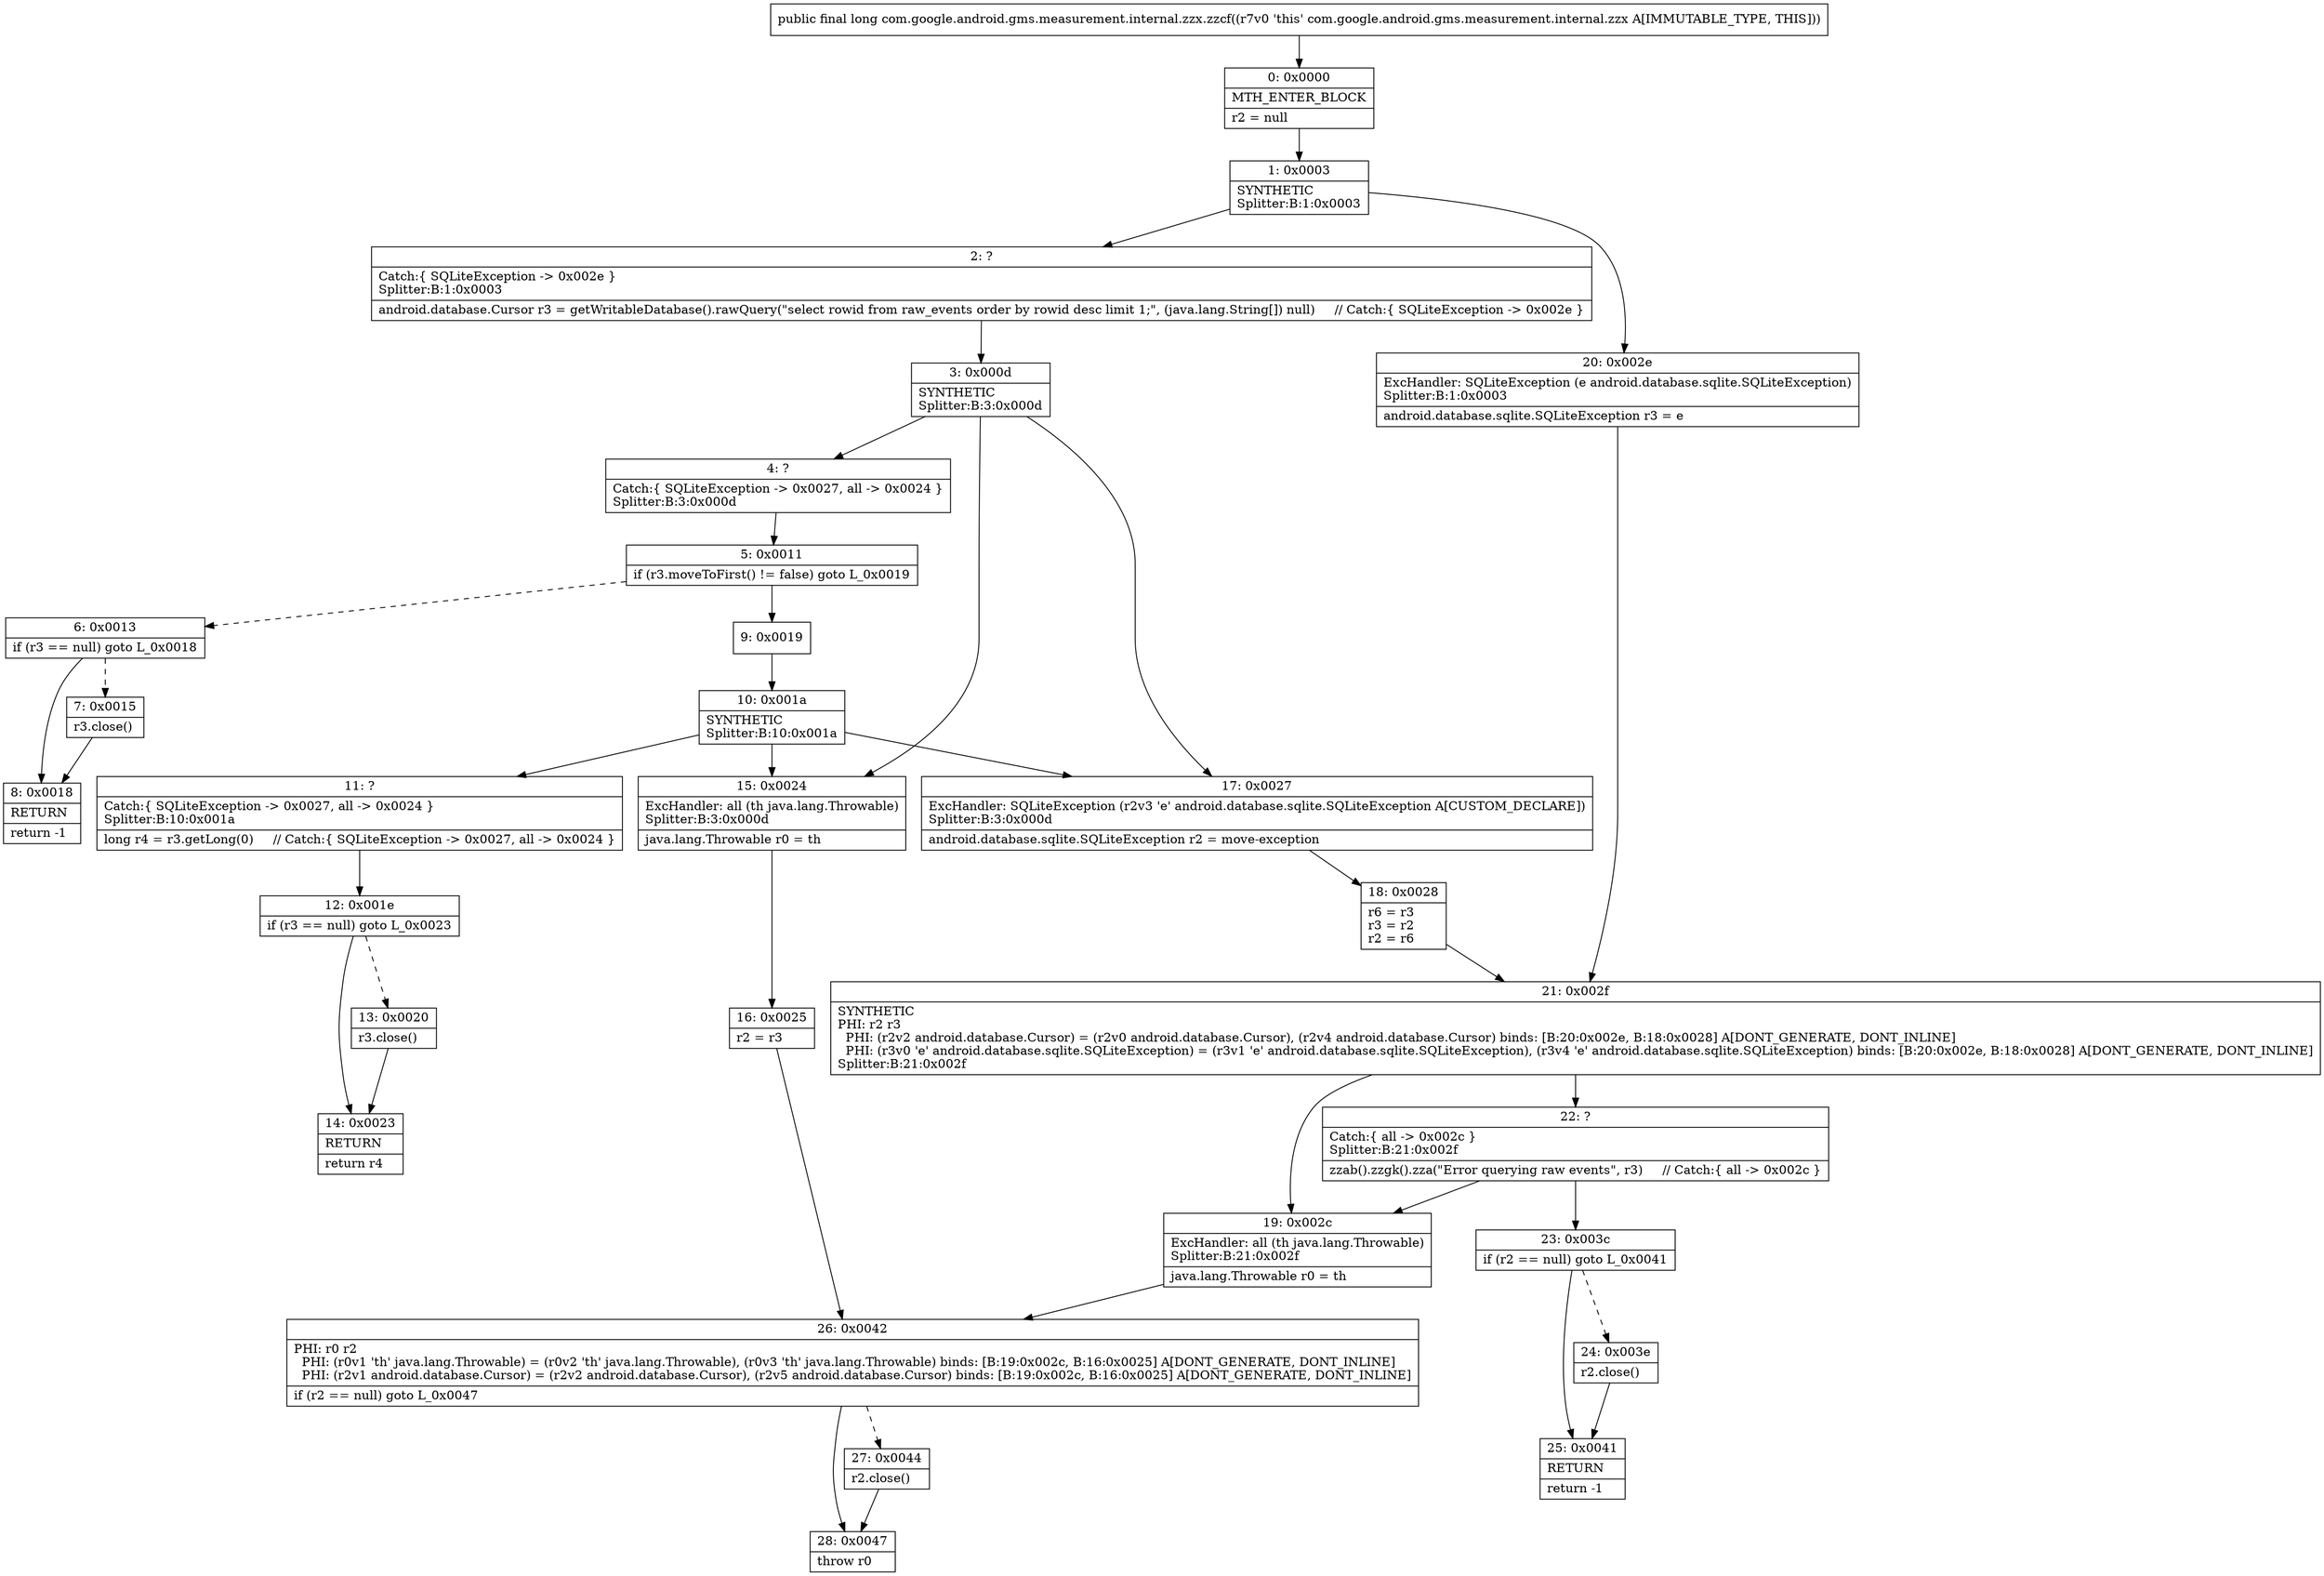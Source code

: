 digraph "CFG forcom.google.android.gms.measurement.internal.zzx.zzcf()J" {
Node_0 [shape=record,label="{0\:\ 0x0000|MTH_ENTER_BLOCK\l|r2 = null\l}"];
Node_1 [shape=record,label="{1\:\ 0x0003|SYNTHETIC\lSplitter:B:1:0x0003\l}"];
Node_2 [shape=record,label="{2\:\ ?|Catch:\{ SQLiteException \-\> 0x002e \}\lSplitter:B:1:0x0003\l|android.database.Cursor r3 = getWritableDatabase().rawQuery(\"select rowid from raw_events order by rowid desc limit 1;\", (java.lang.String[]) null)     \/\/ Catch:\{ SQLiteException \-\> 0x002e \}\l}"];
Node_3 [shape=record,label="{3\:\ 0x000d|SYNTHETIC\lSplitter:B:3:0x000d\l}"];
Node_4 [shape=record,label="{4\:\ ?|Catch:\{ SQLiteException \-\> 0x0027, all \-\> 0x0024 \}\lSplitter:B:3:0x000d\l}"];
Node_5 [shape=record,label="{5\:\ 0x0011|if (r3.moveToFirst() != false) goto L_0x0019\l}"];
Node_6 [shape=record,label="{6\:\ 0x0013|if (r3 == null) goto L_0x0018\l}"];
Node_7 [shape=record,label="{7\:\ 0x0015|r3.close()\l}"];
Node_8 [shape=record,label="{8\:\ 0x0018|RETURN\l|return \-1\l}"];
Node_9 [shape=record,label="{9\:\ 0x0019}"];
Node_10 [shape=record,label="{10\:\ 0x001a|SYNTHETIC\lSplitter:B:10:0x001a\l}"];
Node_11 [shape=record,label="{11\:\ ?|Catch:\{ SQLiteException \-\> 0x0027, all \-\> 0x0024 \}\lSplitter:B:10:0x001a\l|long r4 = r3.getLong(0)     \/\/ Catch:\{ SQLiteException \-\> 0x0027, all \-\> 0x0024 \}\l}"];
Node_12 [shape=record,label="{12\:\ 0x001e|if (r3 == null) goto L_0x0023\l}"];
Node_13 [shape=record,label="{13\:\ 0x0020|r3.close()\l}"];
Node_14 [shape=record,label="{14\:\ 0x0023|RETURN\l|return r4\l}"];
Node_15 [shape=record,label="{15\:\ 0x0024|ExcHandler: all (th java.lang.Throwable)\lSplitter:B:3:0x000d\l|java.lang.Throwable r0 = th\l}"];
Node_16 [shape=record,label="{16\:\ 0x0025|r2 = r3\l}"];
Node_17 [shape=record,label="{17\:\ 0x0027|ExcHandler: SQLiteException (r2v3 'e' android.database.sqlite.SQLiteException A[CUSTOM_DECLARE])\lSplitter:B:3:0x000d\l|android.database.sqlite.SQLiteException r2 = move\-exception\l}"];
Node_18 [shape=record,label="{18\:\ 0x0028|r6 = r3\lr3 = r2\lr2 = r6\l}"];
Node_19 [shape=record,label="{19\:\ 0x002c|ExcHandler: all (th java.lang.Throwable)\lSplitter:B:21:0x002f\l|java.lang.Throwable r0 = th\l}"];
Node_20 [shape=record,label="{20\:\ 0x002e|ExcHandler: SQLiteException (e android.database.sqlite.SQLiteException)\lSplitter:B:1:0x0003\l|android.database.sqlite.SQLiteException r3 = e\l}"];
Node_21 [shape=record,label="{21\:\ 0x002f|SYNTHETIC\lPHI: r2 r3 \l  PHI: (r2v2 android.database.Cursor) = (r2v0 android.database.Cursor), (r2v4 android.database.Cursor) binds: [B:20:0x002e, B:18:0x0028] A[DONT_GENERATE, DONT_INLINE]\l  PHI: (r3v0 'e' android.database.sqlite.SQLiteException) = (r3v1 'e' android.database.sqlite.SQLiteException), (r3v4 'e' android.database.sqlite.SQLiteException) binds: [B:20:0x002e, B:18:0x0028] A[DONT_GENERATE, DONT_INLINE]\lSplitter:B:21:0x002f\l}"];
Node_22 [shape=record,label="{22\:\ ?|Catch:\{ all \-\> 0x002c \}\lSplitter:B:21:0x002f\l|zzab().zzgk().zza(\"Error querying raw events\", r3)     \/\/ Catch:\{ all \-\> 0x002c \}\l}"];
Node_23 [shape=record,label="{23\:\ 0x003c|if (r2 == null) goto L_0x0041\l}"];
Node_24 [shape=record,label="{24\:\ 0x003e|r2.close()\l}"];
Node_25 [shape=record,label="{25\:\ 0x0041|RETURN\l|return \-1\l}"];
Node_26 [shape=record,label="{26\:\ 0x0042|PHI: r0 r2 \l  PHI: (r0v1 'th' java.lang.Throwable) = (r0v2 'th' java.lang.Throwable), (r0v3 'th' java.lang.Throwable) binds: [B:19:0x002c, B:16:0x0025] A[DONT_GENERATE, DONT_INLINE]\l  PHI: (r2v1 android.database.Cursor) = (r2v2 android.database.Cursor), (r2v5 android.database.Cursor) binds: [B:19:0x002c, B:16:0x0025] A[DONT_GENERATE, DONT_INLINE]\l|if (r2 == null) goto L_0x0047\l}"];
Node_27 [shape=record,label="{27\:\ 0x0044|r2.close()\l}"];
Node_28 [shape=record,label="{28\:\ 0x0047|throw r0\l}"];
MethodNode[shape=record,label="{public final long com.google.android.gms.measurement.internal.zzx.zzcf((r7v0 'this' com.google.android.gms.measurement.internal.zzx A[IMMUTABLE_TYPE, THIS])) }"];
MethodNode -> Node_0;
Node_0 -> Node_1;
Node_1 -> Node_2;
Node_1 -> Node_20;
Node_2 -> Node_3;
Node_3 -> Node_4;
Node_3 -> Node_17;
Node_3 -> Node_15;
Node_4 -> Node_5;
Node_5 -> Node_6[style=dashed];
Node_5 -> Node_9;
Node_6 -> Node_7[style=dashed];
Node_6 -> Node_8;
Node_7 -> Node_8;
Node_9 -> Node_10;
Node_10 -> Node_11;
Node_10 -> Node_17;
Node_10 -> Node_15;
Node_11 -> Node_12;
Node_12 -> Node_13[style=dashed];
Node_12 -> Node_14;
Node_13 -> Node_14;
Node_15 -> Node_16;
Node_16 -> Node_26;
Node_17 -> Node_18;
Node_18 -> Node_21;
Node_19 -> Node_26;
Node_20 -> Node_21;
Node_21 -> Node_22;
Node_21 -> Node_19;
Node_22 -> Node_23;
Node_22 -> Node_19;
Node_23 -> Node_24[style=dashed];
Node_23 -> Node_25;
Node_24 -> Node_25;
Node_26 -> Node_27[style=dashed];
Node_26 -> Node_28;
Node_27 -> Node_28;
}

